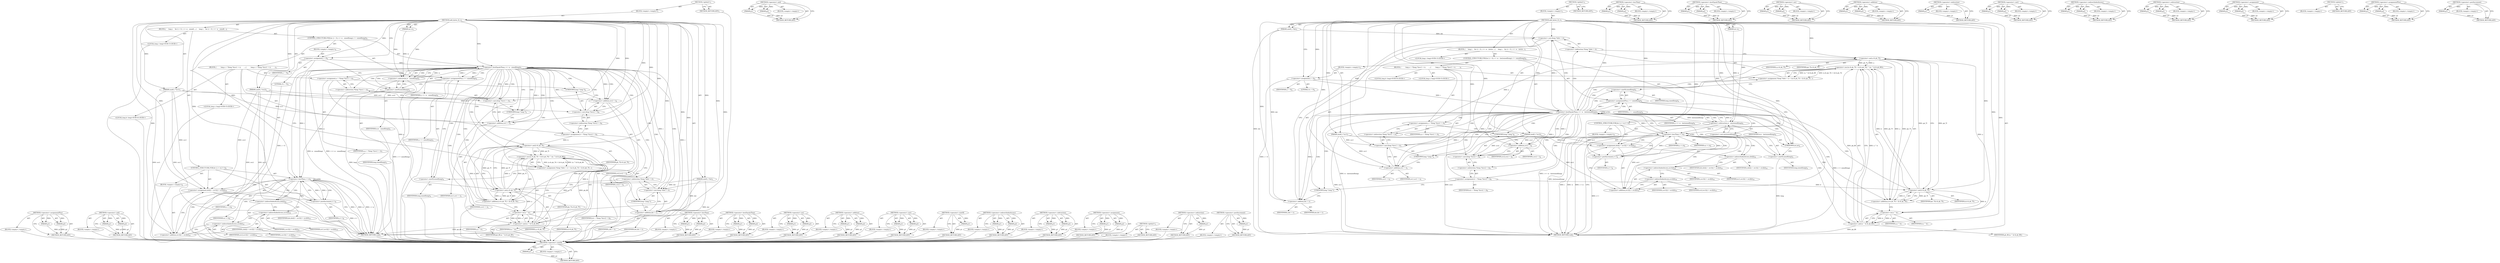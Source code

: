 digraph "&lt;operator&gt;.postIncrement" {
vulnerable_127 [label=<(METHOD,&lt;operator&gt;.assignmentPlus)>];
vulnerable_128 [label=<(PARAM,p1)>];
vulnerable_129 [label=<(PARAM,p2)>];
vulnerable_130 [label=<(BLOCK,&lt;empty&gt;,&lt;empty&gt;)>];
vulnerable_131 [label=<(METHOD_RETURN,ANY)>];
vulnerable_151 [label=<(METHOD,&lt;operator&gt;.and)>];
vulnerable_152 [label=<(PARAM,p1)>];
vulnerable_153 [label=<(PARAM,p2)>];
vulnerable_154 [label=<(BLOCK,&lt;empty&gt;,&lt;empty&gt;)>];
vulnerable_155 [label=<(METHOD_RETURN,ANY)>];
vulnerable_6 [label=<(METHOD,&lt;global&gt;)<SUB>1</SUB>>];
vulnerable_7 [label=<(BLOCK,&lt;empty&gt;,&lt;empty&gt;)<SUB>1</SUB>>];
vulnerable_8 [label=<(METHOD,add_bytes_l2_c)<SUB>1</SUB>>];
vulnerable_9 [label=<(PARAM,uint8_t *dst)<SUB>1</SUB>>];
vulnerable_10 [label=<(PARAM,uint8_t *src1)<SUB>1</SUB>>];
vulnerable_11 [label=<(PARAM,uint8_t *src2)<SUB>1</SUB>>];
vulnerable_12 [label=<(PARAM,int w)<SUB>1</SUB>>];
vulnerable_13 [label=<(BLOCK,{
     long i;
    for (i = 0; i &lt;= w - sizeof(...,{
     long i;
    for (i = 0; i &lt;= w - sizeof(...)<SUB>2</SUB>>];
vulnerable_14 [label="<(LOCAL,long i: long)<SUB>3</SUB>>"];
vulnerable_15 [label=<(CONTROL_STRUCTURE,FOR,for (i = 0;i &lt;= w - sizeof(long);i += sizeof(long)))<SUB>4</SUB>>];
vulnerable_16 [label=<(BLOCK,&lt;empty&gt;,&lt;empty&gt;)<SUB>4</SUB>>];
vulnerable_17 [label=<(&lt;operator&gt;.assignment,i = 0)<SUB>4</SUB>>];
vulnerable_18 [label=<(IDENTIFIER,i,i = 0)<SUB>4</SUB>>];
vulnerable_19 [label=<(LITERAL,0,i = 0)<SUB>4</SUB>>];
vulnerable_20 [label=<(&lt;operator&gt;.lessEqualsThan,i &lt;= w - sizeof(long))<SUB>4</SUB>>];
vulnerable_21 [label=<(IDENTIFIER,i,i &lt;= w - sizeof(long))<SUB>4</SUB>>];
vulnerable_22 [label=<(&lt;operator&gt;.subtraction,w - sizeof(long))<SUB>4</SUB>>];
vulnerable_23 [label=<(IDENTIFIER,w,w - sizeof(long))<SUB>4</SUB>>];
vulnerable_24 [label=<(&lt;operator&gt;.sizeOf,sizeof(long))<SUB>4</SUB>>];
vulnerable_25 [label=<(IDENTIFIER,long,sizeof(long))<SUB>4</SUB>>];
vulnerable_26 [label=<(&lt;operator&gt;.assignmentPlus,i += sizeof(long))<SUB>4</SUB>>];
vulnerable_27 [label=<(IDENTIFIER,i,i += sizeof(long))<SUB>4</SUB>>];
vulnerable_28 [label=<(&lt;operator&gt;.sizeOf,sizeof(long))<SUB>4</SUB>>];
vulnerable_29 [label=<(IDENTIFIER,long,sizeof(long))<SUB>4</SUB>>];
vulnerable_30 [label=<(BLOCK,{
         long a = *(long *)(src1 + i);
      ...,{
         long a = *(long *)(src1 + i);
      ...)<SUB>4</SUB>>];
vulnerable_31 [label="<(LOCAL,long a: long)<SUB>5</SUB>>"];
vulnerable_32 [label=<(&lt;operator&gt;.assignment,a = *(long *)(src1 + i))<SUB>5</SUB>>];
vulnerable_33 [label=<(IDENTIFIER,a,a = *(long *)(src1 + i))<SUB>5</SUB>>];
vulnerable_34 [label=<(&lt;operator&gt;.indirection,*(long *)(src1 + i))<SUB>5</SUB>>];
vulnerable_35 [label=<(&lt;operator&gt;.cast,(long *)(src1 + i))<SUB>5</SUB>>];
vulnerable_36 [label=<(UNKNOWN,long *,long *)<SUB>5</SUB>>];
vulnerable_37 [label=<(&lt;operator&gt;.addition,src1 + i)<SUB>5</SUB>>];
vulnerable_38 [label=<(IDENTIFIER,src1,src1 + i)<SUB>5</SUB>>];
vulnerable_39 [label=<(IDENTIFIER,i,src1 + i)<SUB>5</SUB>>];
vulnerable_40 [label="<(LOCAL,long b: long)<SUB>6</SUB>>"];
vulnerable_41 [label=<(&lt;operator&gt;.assignment,b = *(long *)(src2 + i))<SUB>6</SUB>>];
vulnerable_42 [label=<(IDENTIFIER,b,b = *(long *)(src2 + i))<SUB>6</SUB>>];
vulnerable_43 [label=<(&lt;operator&gt;.indirection,*(long *)(src2 + i))<SUB>6</SUB>>];
vulnerable_44 [label=<(&lt;operator&gt;.cast,(long *)(src2 + i))<SUB>6</SUB>>];
vulnerable_45 [label=<(UNKNOWN,long *,long *)<SUB>6</SUB>>];
vulnerable_46 [label=<(&lt;operator&gt;.addition,src2 + i)<SUB>6</SUB>>];
vulnerable_47 [label=<(IDENTIFIER,src2,src2 + i)<SUB>6</SUB>>];
vulnerable_48 [label=<(IDENTIFIER,i,src2 + i)<SUB>6</SUB>>];
vulnerable_49 [label=<(&lt;operator&gt;.assignment,*(long *)(dst + i) = ((a &amp; pb_7f) + (b &amp; pb_7f)...)<SUB>7</SUB>>];
vulnerable_50 [label=<(&lt;operator&gt;.indirection,*(long *)(dst + i))<SUB>7</SUB>>];
vulnerable_51 [label=<(&lt;operator&gt;.cast,(long *)(dst + i))<SUB>7</SUB>>];
vulnerable_52 [label=<(UNKNOWN,long *,long *)<SUB>7</SUB>>];
vulnerable_53 [label=<(&lt;operator&gt;.addition,dst + i)<SUB>7</SUB>>];
vulnerable_54 [label=<(IDENTIFIER,dst,dst + i)<SUB>7</SUB>>];
vulnerable_55 [label=<(IDENTIFIER,i,dst + i)<SUB>7</SUB>>];
vulnerable_56 [label=<(&lt;operator&gt;.xor,((a &amp; pb_7f) + (b &amp; pb_7f)) ^ ((a ^ b) &amp; pb_80))<SUB>7</SUB>>];
vulnerable_57 [label=<(&lt;operator&gt;.addition,(a &amp; pb_7f) + (b &amp; pb_7f))<SUB>7</SUB>>];
vulnerable_58 [label=<(&lt;operator&gt;.and,a &amp; pb_7f)<SUB>7</SUB>>];
vulnerable_59 [label=<(IDENTIFIER,a,a &amp; pb_7f)<SUB>7</SUB>>];
vulnerable_60 [label=<(IDENTIFIER,pb_7f,a &amp; pb_7f)<SUB>7</SUB>>];
vulnerable_61 [label=<(&lt;operator&gt;.and,b &amp; pb_7f)<SUB>7</SUB>>];
vulnerable_62 [label=<(IDENTIFIER,b,b &amp; pb_7f)<SUB>7</SUB>>];
vulnerable_63 [label=<(IDENTIFIER,pb_7f,b &amp; pb_7f)<SUB>7</SUB>>];
vulnerable_64 [label=<(&lt;operator&gt;.and,(a ^ b) &amp; pb_80)<SUB>7</SUB>>];
vulnerable_65 [label=<(&lt;operator&gt;.xor,a ^ b)<SUB>7</SUB>>];
vulnerable_66 [label=<(IDENTIFIER,a,a ^ b)<SUB>7</SUB>>];
vulnerable_67 [label=<(IDENTIFIER,b,a ^ b)<SUB>7</SUB>>];
vulnerable_68 [label=<(IDENTIFIER,pb_80,(a ^ b) &amp; pb_80)<SUB>7</SUB>>];
vulnerable_69 [label=<(CONTROL_STRUCTURE,FOR,for (;i &lt; w;i++))<SUB>9</SUB>>];
vulnerable_70 [label=<(BLOCK,&lt;empty&gt;,&lt;empty&gt;)<SUB>9</SUB>>];
vulnerable_71 [label=<(&lt;operator&gt;.lessThan,i &lt; w)<SUB>9</SUB>>];
vulnerable_72 [label=<(IDENTIFIER,i,i &lt; w)<SUB>9</SUB>>];
vulnerable_73 [label=<(IDENTIFIER,w,i &lt; w)<SUB>9</SUB>>];
vulnerable_74 [label=<(&lt;operator&gt;.postIncrement,i++)<SUB>9</SUB>>];
vulnerable_75 [label=<(IDENTIFIER,i,i++)<SUB>9</SUB>>];
vulnerable_76 [label=<(&lt;operator&gt;.assignment,dst[i] = src1[i] + src2[i])<SUB>10</SUB>>];
vulnerable_77 [label=<(&lt;operator&gt;.indirectIndexAccess,dst[i])<SUB>10</SUB>>];
vulnerable_78 [label=<(IDENTIFIER,dst,dst[i] = src1[i] + src2[i])<SUB>10</SUB>>];
vulnerable_79 [label=<(IDENTIFIER,i,dst[i] = src1[i] + src2[i])<SUB>10</SUB>>];
vulnerable_80 [label=<(&lt;operator&gt;.addition,src1[i] + src2[i])<SUB>10</SUB>>];
vulnerable_81 [label=<(&lt;operator&gt;.indirectIndexAccess,src1[i])<SUB>10</SUB>>];
vulnerable_82 [label=<(IDENTIFIER,src1,src1[i] + src2[i])<SUB>10</SUB>>];
vulnerable_83 [label=<(IDENTIFIER,i,src1[i] + src2[i])<SUB>10</SUB>>];
vulnerable_84 [label=<(&lt;operator&gt;.indirectIndexAccess,src2[i])<SUB>10</SUB>>];
vulnerable_85 [label=<(IDENTIFIER,src2,src1[i] + src2[i])<SUB>10</SUB>>];
vulnerable_86 [label=<(IDENTIFIER,i,src1[i] + src2[i])<SUB>10</SUB>>];
vulnerable_87 [label=<(METHOD_RETURN,void)<SUB>1</SUB>>];
vulnerable_89 [label=<(METHOD_RETURN,ANY)<SUB>1</SUB>>];
vulnerable_156 [label=<(METHOD,&lt;operator&gt;.lessThan)>];
vulnerable_157 [label=<(PARAM,p1)>];
vulnerable_158 [label=<(PARAM,p2)>];
vulnerable_159 [label=<(BLOCK,&lt;empty&gt;,&lt;empty&gt;)>];
vulnerable_160 [label=<(METHOD_RETURN,ANY)>];
vulnerable_113 [label=<(METHOD,&lt;operator&gt;.lessEqualsThan)>];
vulnerable_114 [label=<(PARAM,p1)>];
vulnerable_115 [label=<(PARAM,p2)>];
vulnerable_116 [label=<(BLOCK,&lt;empty&gt;,&lt;empty&gt;)>];
vulnerable_117 [label=<(METHOD_RETURN,ANY)>];
vulnerable_146 [label=<(METHOD,&lt;operator&gt;.xor)>];
vulnerable_147 [label=<(PARAM,p1)>];
vulnerable_148 [label=<(PARAM,p2)>];
vulnerable_149 [label=<(BLOCK,&lt;empty&gt;,&lt;empty&gt;)>];
vulnerable_150 [label=<(METHOD_RETURN,ANY)>];
vulnerable_141 [label=<(METHOD,&lt;operator&gt;.addition)>];
vulnerable_142 [label=<(PARAM,p1)>];
vulnerable_143 [label=<(PARAM,p2)>];
vulnerable_144 [label=<(BLOCK,&lt;empty&gt;,&lt;empty&gt;)>];
vulnerable_145 [label=<(METHOD_RETURN,ANY)>];
vulnerable_136 [label=<(METHOD,&lt;operator&gt;.cast)>];
vulnerable_137 [label=<(PARAM,p1)>];
vulnerable_138 [label=<(PARAM,p2)>];
vulnerable_139 [label=<(BLOCK,&lt;empty&gt;,&lt;empty&gt;)>];
vulnerable_140 [label=<(METHOD_RETURN,ANY)>];
vulnerable_123 [label=<(METHOD,&lt;operator&gt;.sizeOf)>];
vulnerable_124 [label=<(PARAM,p1)>];
vulnerable_125 [label=<(BLOCK,&lt;empty&gt;,&lt;empty&gt;)>];
vulnerable_126 [label=<(METHOD_RETURN,ANY)>];
vulnerable_165 [label=<(METHOD,&lt;operator&gt;.indirectIndexAccess)>];
vulnerable_166 [label=<(PARAM,p1)>];
vulnerable_167 [label=<(PARAM,p2)>];
vulnerable_168 [label=<(BLOCK,&lt;empty&gt;,&lt;empty&gt;)>];
vulnerable_169 [label=<(METHOD_RETURN,ANY)>];
vulnerable_118 [label=<(METHOD,&lt;operator&gt;.subtraction)>];
vulnerable_119 [label=<(PARAM,p1)>];
vulnerable_120 [label=<(PARAM,p2)>];
vulnerable_121 [label=<(BLOCK,&lt;empty&gt;,&lt;empty&gt;)>];
vulnerable_122 [label=<(METHOD_RETURN,ANY)>];
vulnerable_108 [label=<(METHOD,&lt;operator&gt;.assignment)>];
vulnerable_109 [label=<(PARAM,p1)>];
vulnerable_110 [label=<(PARAM,p2)>];
vulnerable_111 [label=<(BLOCK,&lt;empty&gt;,&lt;empty&gt;)>];
vulnerable_112 [label=<(METHOD_RETURN,ANY)>];
vulnerable_102 [label=<(METHOD,&lt;global&gt;)<SUB>1</SUB>>];
vulnerable_103 [label=<(BLOCK,&lt;empty&gt;,&lt;empty&gt;)>];
vulnerable_104 [label=<(METHOD_RETURN,ANY)>];
vulnerable_132 [label=<(METHOD,&lt;operator&gt;.indirection)>];
vulnerable_133 [label=<(PARAM,p1)>];
vulnerable_134 [label=<(BLOCK,&lt;empty&gt;,&lt;empty&gt;)>];
vulnerable_135 [label=<(METHOD_RETURN,ANY)>];
vulnerable_161 [label=<(METHOD,&lt;operator&gt;.postIncrement)>];
vulnerable_162 [label=<(PARAM,p1)>];
vulnerable_163 [label=<(BLOCK,&lt;empty&gt;,&lt;empty&gt;)>];
vulnerable_164 [label=<(METHOD_RETURN,ANY)>];
fixed_130 [label=<(METHOD,&lt;operator&gt;.sizeOf)>];
fixed_131 [label=<(PARAM,p1)>];
fixed_132 [label=<(BLOCK,&lt;empty&gt;,&lt;empty&gt;)>];
fixed_133 [label=<(METHOD_RETURN,ANY)>];
fixed_153 [label=<(METHOD,&lt;operator&gt;.and)>];
fixed_154 [label=<(PARAM,p1)>];
fixed_155 [label=<(PARAM,p2)>];
fixed_156 [label=<(BLOCK,&lt;empty&gt;,&lt;empty&gt;)>];
fixed_157 [label=<(METHOD_RETURN,ANY)>];
fixed_6 [label=<(METHOD,&lt;global&gt;)<SUB>1</SUB>>];
fixed_7 [label=<(BLOCK,&lt;empty&gt;,&lt;empty&gt;)<SUB>1</SUB>>];
fixed_8 [label=<(METHOD,add_bytes_l2_c)<SUB>1</SUB>>];
fixed_9 [label=<(PARAM,uint8_t *dst)<SUB>1</SUB>>];
fixed_10 [label=<(PARAM,uint8_t *src1)<SUB>1</SUB>>];
fixed_11 [label=<(PARAM,uint8_t *src2)<SUB>1</SUB>>];
fixed_12 [label=<(PARAM,int w)<SUB>1</SUB>>];
fixed_13 [label=<(BLOCK,{
     long i;
    for (i = 0; i &lt;= w - (int)si...,{
     long i;
    for (i = 0; i &lt;= w - (int)si...)<SUB>2</SUB>>];
fixed_14 [label="<(LOCAL,long i: long)<SUB>3</SUB>>"];
fixed_15 [label=<(CONTROL_STRUCTURE,FOR,for (i = 0;i &lt;= w - (int)sizeof(long);i += sizeof(long)))<SUB>4</SUB>>];
fixed_16 [label=<(BLOCK,&lt;empty&gt;,&lt;empty&gt;)<SUB>4</SUB>>];
fixed_17 [label=<(&lt;operator&gt;.assignment,i = 0)<SUB>4</SUB>>];
fixed_18 [label=<(IDENTIFIER,i,i = 0)<SUB>4</SUB>>];
fixed_19 [label=<(LITERAL,0,i = 0)<SUB>4</SUB>>];
fixed_20 [label=<(&lt;operator&gt;.lessEqualsThan,i &lt;= w - (int)sizeof(long))<SUB>4</SUB>>];
fixed_21 [label=<(IDENTIFIER,i,i &lt;= w - (int)sizeof(long))<SUB>4</SUB>>];
fixed_22 [label=<(&lt;operator&gt;.subtraction,w - (int)sizeof(long))<SUB>4</SUB>>];
fixed_23 [label=<(IDENTIFIER,w,w - (int)sizeof(long))<SUB>4</SUB>>];
fixed_24 [label=<(&lt;operator&gt;.cast,(int)sizeof(long))<SUB>4</SUB>>];
fixed_25 [label=<(UNKNOWN,int,int)<SUB>4</SUB>>];
fixed_26 [label=<(&lt;operator&gt;.sizeOf,sizeof(long))<SUB>4</SUB>>];
fixed_27 [label=<(IDENTIFIER,long,sizeof(long))<SUB>4</SUB>>];
fixed_28 [label=<(&lt;operator&gt;.assignmentPlus,i += sizeof(long))<SUB>4</SUB>>];
fixed_29 [label=<(IDENTIFIER,i,i += sizeof(long))<SUB>4</SUB>>];
fixed_30 [label=<(&lt;operator&gt;.sizeOf,sizeof(long))<SUB>4</SUB>>];
fixed_31 [label=<(IDENTIFIER,long,sizeof(long))<SUB>4</SUB>>];
fixed_32 [label=<(BLOCK,{
         long a = *(long *)(src1 + i);
      ...,{
         long a = *(long *)(src1 + i);
      ...)<SUB>4</SUB>>];
fixed_33 [label="<(LOCAL,long a: long)<SUB>5</SUB>>"];
fixed_34 [label=<(&lt;operator&gt;.assignment,a = *(long *)(src1 + i))<SUB>5</SUB>>];
fixed_35 [label=<(IDENTIFIER,a,a = *(long *)(src1 + i))<SUB>5</SUB>>];
fixed_36 [label=<(&lt;operator&gt;.indirection,*(long *)(src1 + i))<SUB>5</SUB>>];
fixed_37 [label=<(&lt;operator&gt;.cast,(long *)(src1 + i))<SUB>5</SUB>>];
fixed_38 [label=<(UNKNOWN,long *,long *)<SUB>5</SUB>>];
fixed_39 [label=<(&lt;operator&gt;.addition,src1 + i)<SUB>5</SUB>>];
fixed_40 [label=<(IDENTIFIER,src1,src1 + i)<SUB>5</SUB>>];
fixed_41 [label=<(IDENTIFIER,i,src1 + i)<SUB>5</SUB>>];
fixed_42 [label="<(LOCAL,long b: long)<SUB>6</SUB>>"];
fixed_43 [label=<(&lt;operator&gt;.assignment,b = *(long *)(src2 + i))<SUB>6</SUB>>];
fixed_44 [label=<(IDENTIFIER,b,b = *(long *)(src2 + i))<SUB>6</SUB>>];
fixed_45 [label=<(&lt;operator&gt;.indirection,*(long *)(src2 + i))<SUB>6</SUB>>];
fixed_46 [label=<(&lt;operator&gt;.cast,(long *)(src2 + i))<SUB>6</SUB>>];
fixed_47 [label=<(UNKNOWN,long *,long *)<SUB>6</SUB>>];
fixed_48 [label=<(&lt;operator&gt;.addition,src2 + i)<SUB>6</SUB>>];
fixed_49 [label=<(IDENTIFIER,src2,src2 + i)<SUB>6</SUB>>];
fixed_50 [label=<(IDENTIFIER,i,src2 + i)<SUB>6</SUB>>];
fixed_51 [label=<(&lt;operator&gt;.assignment,*(long *)(dst + i) = ((a &amp; pb_7f) + (b &amp; pb_7f)...)<SUB>7</SUB>>];
fixed_52 [label=<(&lt;operator&gt;.indirection,*(long *)(dst + i))<SUB>7</SUB>>];
fixed_53 [label=<(&lt;operator&gt;.cast,(long *)(dst + i))<SUB>7</SUB>>];
fixed_54 [label=<(UNKNOWN,long *,long *)<SUB>7</SUB>>];
fixed_55 [label=<(&lt;operator&gt;.addition,dst + i)<SUB>7</SUB>>];
fixed_56 [label=<(IDENTIFIER,dst,dst + i)<SUB>7</SUB>>];
fixed_57 [label=<(IDENTIFIER,i,dst + i)<SUB>7</SUB>>];
fixed_58 [label=<(&lt;operator&gt;.xor,((a &amp; pb_7f) + (b &amp; pb_7f)) ^ ((a ^ b) &amp; pb_80))<SUB>7</SUB>>];
fixed_59 [label=<(&lt;operator&gt;.addition,(a &amp; pb_7f) + (b &amp; pb_7f))<SUB>7</SUB>>];
fixed_60 [label=<(&lt;operator&gt;.and,a &amp; pb_7f)<SUB>7</SUB>>];
fixed_61 [label=<(IDENTIFIER,a,a &amp; pb_7f)<SUB>7</SUB>>];
fixed_62 [label=<(IDENTIFIER,pb_7f,a &amp; pb_7f)<SUB>7</SUB>>];
fixed_63 [label=<(&lt;operator&gt;.and,b &amp; pb_7f)<SUB>7</SUB>>];
fixed_64 [label=<(IDENTIFIER,b,b &amp; pb_7f)<SUB>7</SUB>>];
fixed_65 [label=<(IDENTIFIER,pb_7f,b &amp; pb_7f)<SUB>7</SUB>>];
fixed_66 [label=<(&lt;operator&gt;.and,(a ^ b) &amp; pb_80)<SUB>7</SUB>>];
fixed_67 [label=<(&lt;operator&gt;.xor,a ^ b)<SUB>7</SUB>>];
fixed_68 [label=<(IDENTIFIER,a,a ^ b)<SUB>7</SUB>>];
fixed_69 [label=<(IDENTIFIER,b,a ^ b)<SUB>7</SUB>>];
fixed_70 [label=<(IDENTIFIER,pb_80,(a ^ b) &amp; pb_80)<SUB>7</SUB>>];
fixed_71 [label=<(CONTROL_STRUCTURE,FOR,for (;i &lt; w;i++))<SUB>9</SUB>>];
fixed_72 [label=<(BLOCK,&lt;empty&gt;,&lt;empty&gt;)<SUB>9</SUB>>];
fixed_73 [label=<(&lt;operator&gt;.lessThan,i &lt; w)<SUB>9</SUB>>];
fixed_74 [label=<(IDENTIFIER,i,i &lt; w)<SUB>9</SUB>>];
fixed_75 [label=<(IDENTIFIER,w,i &lt; w)<SUB>9</SUB>>];
fixed_76 [label=<(&lt;operator&gt;.postIncrement,i++)<SUB>9</SUB>>];
fixed_77 [label=<(IDENTIFIER,i,i++)<SUB>9</SUB>>];
fixed_78 [label=<(&lt;operator&gt;.assignment,dst[i] = src1[i] + src2[i])<SUB>10</SUB>>];
fixed_79 [label=<(&lt;operator&gt;.indirectIndexAccess,dst[i])<SUB>10</SUB>>];
fixed_80 [label=<(IDENTIFIER,dst,dst[i] = src1[i] + src2[i])<SUB>10</SUB>>];
fixed_81 [label=<(IDENTIFIER,i,dst[i] = src1[i] + src2[i])<SUB>10</SUB>>];
fixed_82 [label=<(&lt;operator&gt;.addition,src1[i] + src2[i])<SUB>10</SUB>>];
fixed_83 [label=<(&lt;operator&gt;.indirectIndexAccess,src1[i])<SUB>10</SUB>>];
fixed_84 [label=<(IDENTIFIER,src1,src1[i] + src2[i])<SUB>10</SUB>>];
fixed_85 [label=<(IDENTIFIER,i,src1[i] + src2[i])<SUB>10</SUB>>];
fixed_86 [label=<(&lt;operator&gt;.indirectIndexAccess,src2[i])<SUB>10</SUB>>];
fixed_87 [label=<(IDENTIFIER,src2,src1[i] + src2[i])<SUB>10</SUB>>];
fixed_88 [label=<(IDENTIFIER,i,src1[i] + src2[i])<SUB>10</SUB>>];
fixed_89 [label=<(METHOD_RETURN,void)<SUB>1</SUB>>];
fixed_91 [label=<(METHOD_RETURN,ANY)<SUB>1</SUB>>];
fixed_158 [label=<(METHOD,&lt;operator&gt;.lessThan)>];
fixed_159 [label=<(PARAM,p1)>];
fixed_160 [label=<(PARAM,p2)>];
fixed_161 [label=<(BLOCK,&lt;empty&gt;,&lt;empty&gt;)>];
fixed_162 [label=<(METHOD_RETURN,ANY)>];
fixed_115 [label=<(METHOD,&lt;operator&gt;.lessEqualsThan)>];
fixed_116 [label=<(PARAM,p1)>];
fixed_117 [label=<(PARAM,p2)>];
fixed_118 [label=<(BLOCK,&lt;empty&gt;,&lt;empty&gt;)>];
fixed_119 [label=<(METHOD_RETURN,ANY)>];
fixed_148 [label=<(METHOD,&lt;operator&gt;.xor)>];
fixed_149 [label=<(PARAM,p1)>];
fixed_150 [label=<(PARAM,p2)>];
fixed_151 [label=<(BLOCK,&lt;empty&gt;,&lt;empty&gt;)>];
fixed_152 [label=<(METHOD_RETURN,ANY)>];
fixed_143 [label=<(METHOD,&lt;operator&gt;.addition)>];
fixed_144 [label=<(PARAM,p1)>];
fixed_145 [label=<(PARAM,p2)>];
fixed_146 [label=<(BLOCK,&lt;empty&gt;,&lt;empty&gt;)>];
fixed_147 [label=<(METHOD_RETURN,ANY)>];
fixed_139 [label=<(METHOD,&lt;operator&gt;.indirection)>];
fixed_140 [label=<(PARAM,p1)>];
fixed_141 [label=<(BLOCK,&lt;empty&gt;,&lt;empty&gt;)>];
fixed_142 [label=<(METHOD_RETURN,ANY)>];
fixed_125 [label=<(METHOD,&lt;operator&gt;.cast)>];
fixed_126 [label=<(PARAM,p1)>];
fixed_127 [label=<(PARAM,p2)>];
fixed_128 [label=<(BLOCK,&lt;empty&gt;,&lt;empty&gt;)>];
fixed_129 [label=<(METHOD_RETURN,ANY)>];
fixed_167 [label=<(METHOD,&lt;operator&gt;.indirectIndexAccess)>];
fixed_168 [label=<(PARAM,p1)>];
fixed_169 [label=<(PARAM,p2)>];
fixed_170 [label=<(BLOCK,&lt;empty&gt;,&lt;empty&gt;)>];
fixed_171 [label=<(METHOD_RETURN,ANY)>];
fixed_120 [label=<(METHOD,&lt;operator&gt;.subtraction)>];
fixed_121 [label=<(PARAM,p1)>];
fixed_122 [label=<(PARAM,p2)>];
fixed_123 [label=<(BLOCK,&lt;empty&gt;,&lt;empty&gt;)>];
fixed_124 [label=<(METHOD_RETURN,ANY)>];
fixed_110 [label=<(METHOD,&lt;operator&gt;.assignment)>];
fixed_111 [label=<(PARAM,p1)>];
fixed_112 [label=<(PARAM,p2)>];
fixed_113 [label=<(BLOCK,&lt;empty&gt;,&lt;empty&gt;)>];
fixed_114 [label=<(METHOD_RETURN,ANY)>];
fixed_104 [label=<(METHOD,&lt;global&gt;)<SUB>1</SUB>>];
fixed_105 [label=<(BLOCK,&lt;empty&gt;,&lt;empty&gt;)>];
fixed_106 [label=<(METHOD_RETURN,ANY)>];
fixed_134 [label=<(METHOD,&lt;operator&gt;.assignmentPlus)>];
fixed_135 [label=<(PARAM,p1)>];
fixed_136 [label=<(PARAM,p2)>];
fixed_137 [label=<(BLOCK,&lt;empty&gt;,&lt;empty&gt;)>];
fixed_138 [label=<(METHOD_RETURN,ANY)>];
fixed_163 [label=<(METHOD,&lt;operator&gt;.postIncrement)>];
fixed_164 [label=<(PARAM,p1)>];
fixed_165 [label=<(BLOCK,&lt;empty&gt;,&lt;empty&gt;)>];
fixed_166 [label=<(METHOD_RETURN,ANY)>];
vulnerable_127 -> vulnerable_128  [key=0, label="AST: "];
vulnerable_127 -> vulnerable_128  [key=1, label="DDG: "];
vulnerable_127 -> vulnerable_130  [key=0, label="AST: "];
vulnerable_127 -> vulnerable_129  [key=0, label="AST: "];
vulnerable_127 -> vulnerable_129  [key=1, label="DDG: "];
vulnerable_127 -> vulnerable_131  [key=0, label="AST: "];
vulnerable_127 -> vulnerable_131  [key=1, label="CFG: "];
vulnerable_128 -> vulnerable_131  [key=0, label="DDG: p1"];
vulnerable_129 -> vulnerable_131  [key=0, label="DDG: p2"];
vulnerable_130 -> fixed_130  [key=0];
vulnerable_131 -> fixed_130  [key=0];
vulnerable_151 -> vulnerable_152  [key=0, label="AST: "];
vulnerable_151 -> vulnerable_152  [key=1, label="DDG: "];
vulnerable_151 -> vulnerable_154  [key=0, label="AST: "];
vulnerable_151 -> vulnerable_153  [key=0, label="AST: "];
vulnerable_151 -> vulnerable_153  [key=1, label="DDG: "];
vulnerable_151 -> vulnerable_155  [key=0, label="AST: "];
vulnerable_151 -> vulnerable_155  [key=1, label="CFG: "];
vulnerable_152 -> vulnerable_155  [key=0, label="DDG: p1"];
vulnerable_153 -> vulnerable_155  [key=0, label="DDG: p2"];
vulnerable_154 -> fixed_130  [key=0];
vulnerable_155 -> fixed_130  [key=0];
vulnerable_6 -> vulnerable_7  [key=0, label="AST: "];
vulnerable_6 -> vulnerable_89  [key=0, label="AST: "];
vulnerable_6 -> vulnerable_89  [key=1, label="CFG: "];
vulnerable_7 -> vulnerable_8  [key=0, label="AST: "];
vulnerable_8 -> vulnerable_9  [key=0, label="AST: "];
vulnerable_8 -> vulnerable_9  [key=1, label="DDG: "];
vulnerable_8 -> vulnerable_10  [key=0, label="AST: "];
vulnerable_8 -> vulnerable_10  [key=1, label="DDG: "];
vulnerable_8 -> vulnerable_11  [key=0, label="AST: "];
vulnerable_8 -> vulnerable_11  [key=1, label="DDG: "];
vulnerable_8 -> vulnerable_12  [key=0, label="AST: "];
vulnerable_8 -> vulnerable_12  [key=1, label="DDG: "];
vulnerable_8 -> vulnerable_13  [key=0, label="AST: "];
vulnerable_8 -> vulnerable_87  [key=0, label="AST: "];
vulnerable_8 -> vulnerable_17  [key=0, label="CFG: "];
vulnerable_8 -> vulnerable_17  [key=1, label="DDG: "];
vulnerable_8 -> vulnerable_76  [key=0, label="DDG: "];
vulnerable_8 -> vulnerable_20  [key=0, label="DDG: "];
vulnerable_8 -> vulnerable_26  [key=0, label="DDG: "];
vulnerable_8 -> vulnerable_71  [key=0, label="DDG: "];
vulnerable_8 -> vulnerable_74  [key=0, label="DDG: "];
vulnerable_8 -> vulnerable_22  [key=0, label="DDG: "];
vulnerable_8 -> vulnerable_80  [key=0, label="DDG: "];
vulnerable_8 -> vulnerable_35  [key=0, label="DDG: "];
vulnerable_8 -> vulnerable_44  [key=0, label="DDG: "];
vulnerable_8 -> vulnerable_51  [key=0, label="DDG: "];
vulnerable_8 -> vulnerable_64  [key=0, label="DDG: "];
vulnerable_8 -> vulnerable_37  [key=0, label="DDG: "];
vulnerable_8 -> vulnerable_46  [key=0, label="DDG: "];
vulnerable_8 -> vulnerable_53  [key=0, label="DDG: "];
vulnerable_8 -> vulnerable_58  [key=0, label="DDG: "];
vulnerable_8 -> vulnerable_61  [key=0, label="DDG: "];
vulnerable_8 -> vulnerable_65  [key=0, label="DDG: "];
vulnerable_9 -> vulnerable_87  [key=0, label="DDG: dst"];
vulnerable_9 -> vulnerable_51  [key=0, label="DDG: dst"];
vulnerable_9 -> vulnerable_53  [key=0, label="DDG: dst"];
vulnerable_10 -> vulnerable_87  [key=0, label="DDG: src1"];
vulnerable_10 -> vulnerable_76  [key=0, label="DDG: src1"];
vulnerable_10 -> vulnerable_80  [key=0, label="DDG: src1"];
vulnerable_10 -> vulnerable_35  [key=0, label="DDG: src1"];
vulnerable_10 -> vulnerable_37  [key=0, label="DDG: src1"];
vulnerable_11 -> vulnerable_87  [key=0, label="DDG: src2"];
vulnerable_11 -> vulnerable_76  [key=0, label="DDG: src2"];
vulnerable_11 -> vulnerable_80  [key=0, label="DDG: src2"];
vulnerable_11 -> vulnerable_44  [key=0, label="DDG: src2"];
vulnerable_11 -> vulnerable_46  [key=0, label="DDG: src2"];
vulnerable_12 -> vulnerable_22  [key=0, label="DDG: w"];
vulnerable_13 -> vulnerable_14  [key=0, label="AST: "];
vulnerable_13 -> vulnerable_15  [key=0, label="AST: "];
vulnerable_13 -> vulnerable_69  [key=0, label="AST: "];
vulnerable_14 -> fixed_130  [key=0];
vulnerable_15 -> vulnerable_16  [key=0, label="AST: "];
vulnerable_15 -> vulnerable_20  [key=0, label="AST: "];
vulnerable_15 -> vulnerable_26  [key=0, label="AST: "];
vulnerable_15 -> vulnerable_30  [key=0, label="AST: "];
vulnerable_16 -> vulnerable_17  [key=0, label="AST: "];
vulnerable_17 -> vulnerable_18  [key=0, label="AST: "];
vulnerable_17 -> vulnerable_19  [key=0, label="AST: "];
vulnerable_17 -> vulnerable_24  [key=0, label="CFG: "];
vulnerable_17 -> vulnerable_87  [key=0, label="DDG: i = 0"];
vulnerable_17 -> vulnerable_20  [key=0, label="DDG: i"];
vulnerable_18 -> fixed_130  [key=0];
vulnerable_19 -> fixed_130  [key=0];
vulnerable_20 -> vulnerable_21  [key=0, label="AST: "];
vulnerable_20 -> vulnerable_22  [key=0, label="AST: "];
vulnerable_20 -> vulnerable_22  [key=1, label="CDG: "];
vulnerable_20 -> vulnerable_36  [key=0, label="CFG: "];
vulnerable_20 -> vulnerable_36  [key=1, label="CDG: "];
vulnerable_20 -> vulnerable_71  [key=0, label="CFG: "];
vulnerable_20 -> vulnerable_71  [key=1, label="DDG: i"];
vulnerable_20 -> vulnerable_87  [key=0, label="DDG: w - sizeof(long)"];
vulnerable_20 -> vulnerable_87  [key=1, label="DDG: i &lt;= w - sizeof(long)"];
vulnerable_20 -> vulnerable_26  [key=0, label="DDG: i"];
vulnerable_20 -> vulnerable_26  [key=1, label="CDG: "];
vulnerable_20 -> vulnerable_35  [key=0, label="DDG: i"];
vulnerable_20 -> vulnerable_35  [key=1, label="CDG: "];
vulnerable_20 -> vulnerable_44  [key=0, label="DDG: i"];
vulnerable_20 -> vulnerable_44  [key=1, label="CDG: "];
vulnerable_20 -> vulnerable_51  [key=0, label="DDG: i"];
vulnerable_20 -> vulnerable_51  [key=1, label="CDG: "];
vulnerable_20 -> vulnerable_37  [key=0, label="DDG: i"];
vulnerable_20 -> vulnerable_37  [key=1, label="CDG: "];
vulnerable_20 -> vulnerable_46  [key=0, label="DDG: i"];
vulnerable_20 -> vulnerable_46  [key=1, label="CDG: "];
vulnerable_20 -> vulnerable_53  [key=0, label="DDG: i"];
vulnerable_20 -> vulnerable_53  [key=1, label="CDG: "];
vulnerable_20 -> vulnerable_34  [key=0, label="CDG: "];
vulnerable_20 -> vulnerable_32  [key=0, label="CDG: "];
vulnerable_20 -> vulnerable_49  [key=0, label="CDG: "];
vulnerable_20 -> vulnerable_64  [key=0, label="CDG: "];
vulnerable_20 -> vulnerable_57  [key=0, label="CDG: "];
vulnerable_20 -> vulnerable_28  [key=0, label="CDG: "];
vulnerable_20 -> vulnerable_52  [key=0, label="CDG: "];
vulnerable_20 -> vulnerable_20  [key=0, label="CDG: "];
vulnerable_20 -> vulnerable_56  [key=0, label="CDG: "];
vulnerable_20 -> vulnerable_45  [key=0, label="CDG: "];
vulnerable_20 -> vulnerable_65  [key=0, label="CDG: "];
vulnerable_20 -> vulnerable_50  [key=0, label="CDG: "];
vulnerable_20 -> vulnerable_43  [key=0, label="CDG: "];
vulnerable_20 -> vulnerable_24  [key=0, label="CDG: "];
vulnerable_20 -> vulnerable_58  [key=0, label="CDG: "];
vulnerable_20 -> vulnerable_61  [key=0, label="CDG: "];
vulnerable_20 -> vulnerable_41  [key=0, label="CDG: "];
vulnerable_21 -> fixed_130  [key=0];
vulnerable_22 -> vulnerable_23  [key=0, label="AST: "];
vulnerable_22 -> vulnerable_24  [key=0, label="AST: "];
vulnerable_22 -> vulnerable_20  [key=0, label="CFG: "];
vulnerable_22 -> vulnerable_20  [key=1, label="DDG: w"];
vulnerable_22 -> vulnerable_71  [key=0, label="DDG: w"];
vulnerable_23 -> fixed_130  [key=0];
vulnerable_24 -> vulnerable_25  [key=0, label="AST: "];
vulnerable_24 -> vulnerable_22  [key=0, label="CFG: "];
vulnerable_24 -> vulnerable_87  [key=0, label="DDG: long"];
vulnerable_25 -> fixed_130  [key=0];
vulnerable_26 -> vulnerable_27  [key=0, label="AST: "];
vulnerable_26 -> vulnerable_28  [key=0, label="AST: "];
vulnerable_26 -> vulnerable_24  [key=0, label="CFG: "];
vulnerable_26 -> vulnerable_87  [key=0, label="DDG: i += sizeof(long)"];
vulnerable_26 -> vulnerable_20  [key=0, label="DDG: i"];
vulnerable_27 -> fixed_130  [key=0];
vulnerable_28 -> vulnerable_29  [key=0, label="AST: "];
vulnerable_28 -> vulnerable_26  [key=0, label="CFG: "];
vulnerable_29 -> fixed_130  [key=0];
vulnerable_30 -> vulnerable_31  [key=0, label="AST: "];
vulnerable_30 -> vulnerable_32  [key=0, label="AST: "];
vulnerable_30 -> vulnerable_40  [key=0, label="AST: "];
vulnerable_30 -> vulnerable_41  [key=0, label="AST: "];
vulnerable_30 -> vulnerable_49  [key=0, label="AST: "];
vulnerable_31 -> fixed_130  [key=0];
vulnerable_32 -> vulnerable_33  [key=0, label="AST: "];
vulnerable_32 -> vulnerable_34  [key=0, label="AST: "];
vulnerable_32 -> vulnerable_45  [key=0, label="CFG: "];
vulnerable_32 -> vulnerable_58  [key=0, label="DDG: a"];
vulnerable_33 -> fixed_130  [key=0];
vulnerable_34 -> vulnerable_35  [key=0, label="AST: "];
vulnerable_34 -> vulnerable_32  [key=0, label="CFG: "];
vulnerable_35 -> vulnerable_36  [key=0, label="AST: "];
vulnerable_35 -> vulnerable_37  [key=0, label="AST: "];
vulnerable_35 -> vulnerable_34  [key=0, label="CFG: "];
vulnerable_36 -> vulnerable_37  [key=0, label="CFG: "];
vulnerable_37 -> vulnerable_38  [key=0, label="AST: "];
vulnerable_37 -> vulnerable_39  [key=0, label="AST: "];
vulnerable_37 -> vulnerable_35  [key=0, label="CFG: "];
vulnerable_38 -> fixed_130  [key=0];
vulnerable_39 -> fixed_130  [key=0];
vulnerable_40 -> fixed_130  [key=0];
vulnerable_41 -> vulnerable_42  [key=0, label="AST: "];
vulnerable_41 -> vulnerable_43  [key=0, label="AST: "];
vulnerable_41 -> vulnerable_52  [key=0, label="CFG: "];
vulnerable_41 -> vulnerable_61  [key=0, label="DDG: b"];
vulnerable_42 -> fixed_130  [key=0];
vulnerable_43 -> vulnerable_44  [key=0, label="AST: "];
vulnerable_43 -> vulnerable_41  [key=0, label="CFG: "];
vulnerable_44 -> vulnerable_45  [key=0, label="AST: "];
vulnerable_44 -> vulnerable_46  [key=0, label="AST: "];
vulnerable_44 -> vulnerable_43  [key=0, label="CFG: "];
vulnerable_45 -> vulnerable_46  [key=0, label="CFG: "];
vulnerable_46 -> vulnerable_47  [key=0, label="AST: "];
vulnerable_46 -> vulnerable_48  [key=0, label="AST: "];
vulnerable_46 -> vulnerable_44  [key=0, label="CFG: "];
vulnerable_47 -> fixed_130  [key=0];
vulnerable_48 -> fixed_130  [key=0];
vulnerable_49 -> vulnerable_50  [key=0, label="AST: "];
vulnerable_49 -> vulnerable_56  [key=0, label="AST: "];
vulnerable_49 -> vulnerable_28  [key=0, label="CFG: "];
vulnerable_50 -> vulnerable_51  [key=0, label="AST: "];
vulnerable_50 -> vulnerable_58  [key=0, label="CFG: "];
vulnerable_51 -> vulnerable_52  [key=0, label="AST: "];
vulnerable_51 -> vulnerable_53  [key=0, label="AST: "];
vulnerable_51 -> vulnerable_50  [key=0, label="CFG: "];
vulnerable_52 -> vulnerable_53  [key=0, label="CFG: "];
vulnerable_53 -> vulnerable_54  [key=0, label="AST: "];
vulnerable_53 -> vulnerable_55  [key=0, label="AST: "];
vulnerable_53 -> vulnerable_51  [key=0, label="CFG: "];
vulnerable_54 -> fixed_130  [key=0];
vulnerable_55 -> fixed_130  [key=0];
vulnerable_56 -> vulnerable_57  [key=0, label="AST: "];
vulnerable_56 -> vulnerable_64  [key=0, label="AST: "];
vulnerable_56 -> vulnerable_49  [key=0, label="CFG: "];
vulnerable_56 -> vulnerable_49  [key=1, label="DDG: (a &amp; pb_7f) + (b &amp; pb_7f)"];
vulnerable_56 -> vulnerable_49  [key=2, label="DDG: (a ^ b) &amp; pb_80"];
vulnerable_57 -> vulnerable_58  [key=0, label="AST: "];
vulnerable_57 -> vulnerable_61  [key=0, label="AST: "];
vulnerable_57 -> vulnerable_65  [key=0, label="CFG: "];
vulnerable_58 -> vulnerable_59  [key=0, label="AST: "];
vulnerable_58 -> vulnerable_60  [key=0, label="AST: "];
vulnerable_58 -> vulnerable_61  [key=0, label="CFG: "];
vulnerable_58 -> vulnerable_61  [key=1, label="DDG: pb_7f"];
vulnerable_58 -> vulnerable_56  [key=0, label="DDG: a"];
vulnerable_58 -> vulnerable_56  [key=1, label="DDG: pb_7f"];
vulnerable_58 -> vulnerable_57  [key=0, label="DDG: a"];
vulnerable_58 -> vulnerable_57  [key=1, label="DDG: pb_7f"];
vulnerable_58 -> vulnerable_65  [key=0, label="DDG: a"];
vulnerable_59 -> fixed_130  [key=0];
vulnerable_60 -> fixed_130  [key=0];
vulnerable_61 -> vulnerable_62  [key=0, label="AST: "];
vulnerable_61 -> vulnerable_63  [key=0, label="AST: "];
vulnerable_61 -> vulnerable_57  [key=0, label="CFG: "];
vulnerable_61 -> vulnerable_57  [key=1, label="DDG: b"];
vulnerable_61 -> vulnerable_57  [key=2, label="DDG: pb_7f"];
vulnerable_61 -> vulnerable_56  [key=0, label="DDG: b"];
vulnerable_61 -> vulnerable_56  [key=1, label="DDG: pb_7f"];
vulnerable_61 -> vulnerable_58  [key=0, label="DDG: pb_7f"];
vulnerable_61 -> vulnerable_65  [key=0, label="DDG: b"];
vulnerable_62 -> fixed_130  [key=0];
vulnerable_63 -> fixed_130  [key=0];
vulnerable_64 -> vulnerable_65  [key=0, label="AST: "];
vulnerable_64 -> vulnerable_68  [key=0, label="AST: "];
vulnerable_64 -> vulnerable_56  [key=0, label="CFG: "];
vulnerable_64 -> vulnerable_56  [key=1, label="DDG: a ^ b"];
vulnerable_64 -> vulnerable_56  [key=2, label="DDG: pb_80"];
vulnerable_64 -> vulnerable_87  [key=0, label="DDG: pb_80"];
vulnerable_65 -> vulnerable_66  [key=0, label="AST: "];
vulnerable_65 -> vulnerable_67  [key=0, label="AST: "];
vulnerable_65 -> vulnerable_64  [key=0, label="CFG: "];
vulnerable_65 -> vulnerable_64  [key=1, label="DDG: a"];
vulnerable_65 -> vulnerable_64  [key=2, label="DDG: b"];
vulnerable_66 -> fixed_130  [key=0];
vulnerable_67 -> fixed_130  [key=0];
vulnerable_68 -> fixed_130  [key=0];
vulnerable_69 -> vulnerable_70  [key=0, label="AST: "];
vulnerable_69 -> vulnerable_71  [key=0, label="AST: "];
vulnerable_69 -> vulnerable_74  [key=0, label="AST: "];
vulnerable_69 -> vulnerable_76  [key=0, label="AST: "];
vulnerable_70 -> fixed_130  [key=0];
vulnerable_71 -> vulnerable_72  [key=0, label="AST: "];
vulnerable_71 -> vulnerable_73  [key=0, label="AST: "];
vulnerable_71 -> vulnerable_87  [key=0, label="CFG: "];
vulnerable_71 -> vulnerable_87  [key=1, label="DDG: i"];
vulnerable_71 -> vulnerable_87  [key=2, label="DDG: w"];
vulnerable_71 -> vulnerable_87  [key=3, label="DDG: i &lt; w"];
vulnerable_71 -> vulnerable_77  [key=0, label="CFG: "];
vulnerable_71 -> vulnerable_77  [key=1, label="CDG: "];
vulnerable_71 -> vulnerable_74  [key=0, label="DDG: i"];
vulnerable_71 -> vulnerable_74  [key=1, label="CDG: "];
vulnerable_71 -> vulnerable_81  [key=0, label="CDG: "];
vulnerable_71 -> vulnerable_84  [key=0, label="CDG: "];
vulnerable_71 -> vulnerable_76  [key=0, label="CDG: "];
vulnerable_71 -> vulnerable_80  [key=0, label="CDG: "];
vulnerable_71 -> vulnerable_71  [key=0, label="CDG: "];
vulnerable_72 -> fixed_130  [key=0];
vulnerable_73 -> fixed_130  [key=0];
vulnerable_74 -> vulnerable_75  [key=0, label="AST: "];
vulnerable_74 -> vulnerable_71  [key=0, label="CFG: "];
vulnerable_74 -> vulnerable_71  [key=1, label="DDG: i"];
vulnerable_74 -> vulnerable_87  [key=0, label="DDG: i++"];
vulnerable_75 -> fixed_130  [key=0];
vulnerable_76 -> vulnerable_77  [key=0, label="AST: "];
vulnerable_76 -> vulnerable_80  [key=0, label="AST: "];
vulnerable_76 -> vulnerable_74  [key=0, label="CFG: "];
vulnerable_77 -> vulnerable_78  [key=0, label="AST: "];
vulnerable_77 -> vulnerable_79  [key=0, label="AST: "];
vulnerable_77 -> vulnerable_81  [key=0, label="CFG: "];
vulnerable_78 -> fixed_130  [key=0];
vulnerable_79 -> fixed_130  [key=0];
vulnerable_80 -> vulnerable_81  [key=0, label="AST: "];
vulnerable_80 -> vulnerable_84  [key=0, label="AST: "];
vulnerable_80 -> vulnerable_76  [key=0, label="CFG: "];
vulnerable_81 -> vulnerable_82  [key=0, label="AST: "];
vulnerable_81 -> vulnerable_83  [key=0, label="AST: "];
vulnerable_81 -> vulnerable_84  [key=0, label="CFG: "];
vulnerable_82 -> fixed_130  [key=0];
vulnerable_83 -> fixed_130  [key=0];
vulnerable_84 -> vulnerable_85  [key=0, label="AST: "];
vulnerable_84 -> vulnerable_86  [key=0, label="AST: "];
vulnerable_84 -> vulnerable_80  [key=0, label="CFG: "];
vulnerable_85 -> fixed_130  [key=0];
vulnerable_86 -> fixed_130  [key=0];
vulnerable_87 -> fixed_130  [key=0];
vulnerable_89 -> fixed_130  [key=0];
vulnerable_156 -> vulnerable_157  [key=0, label="AST: "];
vulnerable_156 -> vulnerable_157  [key=1, label="DDG: "];
vulnerable_156 -> vulnerable_159  [key=0, label="AST: "];
vulnerable_156 -> vulnerable_158  [key=0, label="AST: "];
vulnerable_156 -> vulnerable_158  [key=1, label="DDG: "];
vulnerable_156 -> vulnerable_160  [key=0, label="AST: "];
vulnerable_156 -> vulnerable_160  [key=1, label="CFG: "];
vulnerable_157 -> vulnerable_160  [key=0, label="DDG: p1"];
vulnerable_158 -> vulnerable_160  [key=0, label="DDG: p2"];
vulnerable_159 -> fixed_130  [key=0];
vulnerable_160 -> fixed_130  [key=0];
vulnerable_113 -> vulnerable_114  [key=0, label="AST: "];
vulnerable_113 -> vulnerable_114  [key=1, label="DDG: "];
vulnerable_113 -> vulnerable_116  [key=0, label="AST: "];
vulnerable_113 -> vulnerable_115  [key=0, label="AST: "];
vulnerable_113 -> vulnerable_115  [key=1, label="DDG: "];
vulnerable_113 -> vulnerable_117  [key=0, label="AST: "];
vulnerable_113 -> vulnerable_117  [key=1, label="CFG: "];
vulnerable_114 -> vulnerable_117  [key=0, label="DDG: p1"];
vulnerable_115 -> vulnerable_117  [key=0, label="DDG: p2"];
vulnerable_116 -> fixed_130  [key=0];
vulnerable_117 -> fixed_130  [key=0];
vulnerable_146 -> vulnerable_147  [key=0, label="AST: "];
vulnerable_146 -> vulnerable_147  [key=1, label="DDG: "];
vulnerable_146 -> vulnerable_149  [key=0, label="AST: "];
vulnerable_146 -> vulnerable_148  [key=0, label="AST: "];
vulnerable_146 -> vulnerable_148  [key=1, label="DDG: "];
vulnerable_146 -> vulnerable_150  [key=0, label="AST: "];
vulnerable_146 -> vulnerable_150  [key=1, label="CFG: "];
vulnerable_147 -> vulnerable_150  [key=0, label="DDG: p1"];
vulnerable_148 -> vulnerable_150  [key=0, label="DDG: p2"];
vulnerable_149 -> fixed_130  [key=0];
vulnerable_150 -> fixed_130  [key=0];
vulnerable_141 -> vulnerable_142  [key=0, label="AST: "];
vulnerable_141 -> vulnerable_142  [key=1, label="DDG: "];
vulnerable_141 -> vulnerable_144  [key=0, label="AST: "];
vulnerable_141 -> vulnerable_143  [key=0, label="AST: "];
vulnerable_141 -> vulnerable_143  [key=1, label="DDG: "];
vulnerable_141 -> vulnerable_145  [key=0, label="AST: "];
vulnerable_141 -> vulnerable_145  [key=1, label="CFG: "];
vulnerable_142 -> vulnerable_145  [key=0, label="DDG: p1"];
vulnerable_143 -> vulnerable_145  [key=0, label="DDG: p2"];
vulnerable_144 -> fixed_130  [key=0];
vulnerable_145 -> fixed_130  [key=0];
vulnerable_136 -> vulnerable_137  [key=0, label="AST: "];
vulnerable_136 -> vulnerable_137  [key=1, label="DDG: "];
vulnerable_136 -> vulnerable_139  [key=0, label="AST: "];
vulnerable_136 -> vulnerable_138  [key=0, label="AST: "];
vulnerable_136 -> vulnerable_138  [key=1, label="DDG: "];
vulnerable_136 -> vulnerable_140  [key=0, label="AST: "];
vulnerable_136 -> vulnerable_140  [key=1, label="CFG: "];
vulnerable_137 -> vulnerable_140  [key=0, label="DDG: p1"];
vulnerable_138 -> vulnerable_140  [key=0, label="DDG: p2"];
vulnerable_139 -> fixed_130  [key=0];
vulnerable_140 -> fixed_130  [key=0];
vulnerable_123 -> vulnerable_124  [key=0, label="AST: "];
vulnerable_123 -> vulnerable_124  [key=1, label="DDG: "];
vulnerable_123 -> vulnerable_125  [key=0, label="AST: "];
vulnerable_123 -> vulnerable_126  [key=0, label="AST: "];
vulnerable_123 -> vulnerable_126  [key=1, label="CFG: "];
vulnerable_124 -> vulnerable_126  [key=0, label="DDG: p1"];
vulnerable_125 -> fixed_130  [key=0];
vulnerable_126 -> fixed_130  [key=0];
vulnerable_165 -> vulnerable_166  [key=0, label="AST: "];
vulnerable_165 -> vulnerable_166  [key=1, label="DDG: "];
vulnerable_165 -> vulnerable_168  [key=0, label="AST: "];
vulnerable_165 -> vulnerable_167  [key=0, label="AST: "];
vulnerable_165 -> vulnerable_167  [key=1, label="DDG: "];
vulnerable_165 -> vulnerable_169  [key=0, label="AST: "];
vulnerable_165 -> vulnerable_169  [key=1, label="CFG: "];
vulnerable_166 -> vulnerable_169  [key=0, label="DDG: p1"];
vulnerable_167 -> vulnerable_169  [key=0, label="DDG: p2"];
vulnerable_168 -> fixed_130  [key=0];
vulnerable_169 -> fixed_130  [key=0];
vulnerable_118 -> vulnerable_119  [key=0, label="AST: "];
vulnerable_118 -> vulnerable_119  [key=1, label="DDG: "];
vulnerable_118 -> vulnerable_121  [key=0, label="AST: "];
vulnerable_118 -> vulnerable_120  [key=0, label="AST: "];
vulnerable_118 -> vulnerable_120  [key=1, label="DDG: "];
vulnerable_118 -> vulnerable_122  [key=0, label="AST: "];
vulnerable_118 -> vulnerable_122  [key=1, label="CFG: "];
vulnerable_119 -> vulnerable_122  [key=0, label="DDG: p1"];
vulnerable_120 -> vulnerable_122  [key=0, label="DDG: p2"];
vulnerable_121 -> fixed_130  [key=0];
vulnerable_122 -> fixed_130  [key=0];
vulnerable_108 -> vulnerable_109  [key=0, label="AST: "];
vulnerable_108 -> vulnerable_109  [key=1, label="DDG: "];
vulnerable_108 -> vulnerable_111  [key=0, label="AST: "];
vulnerable_108 -> vulnerable_110  [key=0, label="AST: "];
vulnerable_108 -> vulnerable_110  [key=1, label="DDG: "];
vulnerable_108 -> vulnerable_112  [key=0, label="AST: "];
vulnerable_108 -> vulnerable_112  [key=1, label="CFG: "];
vulnerable_109 -> vulnerable_112  [key=0, label="DDG: p1"];
vulnerable_110 -> vulnerable_112  [key=0, label="DDG: p2"];
vulnerable_111 -> fixed_130  [key=0];
vulnerable_112 -> fixed_130  [key=0];
vulnerable_102 -> vulnerable_103  [key=0, label="AST: "];
vulnerable_102 -> vulnerable_104  [key=0, label="AST: "];
vulnerable_102 -> vulnerable_104  [key=1, label="CFG: "];
vulnerable_103 -> fixed_130  [key=0];
vulnerable_104 -> fixed_130  [key=0];
vulnerable_132 -> vulnerable_133  [key=0, label="AST: "];
vulnerable_132 -> vulnerable_133  [key=1, label="DDG: "];
vulnerable_132 -> vulnerable_134  [key=0, label="AST: "];
vulnerable_132 -> vulnerable_135  [key=0, label="AST: "];
vulnerable_132 -> vulnerable_135  [key=1, label="CFG: "];
vulnerable_133 -> vulnerable_135  [key=0, label="DDG: p1"];
vulnerable_134 -> fixed_130  [key=0];
vulnerable_135 -> fixed_130  [key=0];
vulnerable_161 -> vulnerable_162  [key=0, label="AST: "];
vulnerable_161 -> vulnerable_162  [key=1, label="DDG: "];
vulnerable_161 -> vulnerable_163  [key=0, label="AST: "];
vulnerable_161 -> vulnerable_164  [key=0, label="AST: "];
vulnerable_161 -> vulnerable_164  [key=1, label="CFG: "];
vulnerable_162 -> vulnerable_164  [key=0, label="DDG: p1"];
vulnerable_163 -> fixed_130  [key=0];
vulnerable_164 -> fixed_130  [key=0];
fixed_130 -> fixed_131  [key=0, label="AST: "];
fixed_130 -> fixed_131  [key=1, label="DDG: "];
fixed_130 -> fixed_132  [key=0, label="AST: "];
fixed_130 -> fixed_133  [key=0, label="AST: "];
fixed_130 -> fixed_133  [key=1, label="CFG: "];
fixed_131 -> fixed_133  [key=0, label="DDG: p1"];
fixed_153 -> fixed_154  [key=0, label="AST: "];
fixed_153 -> fixed_154  [key=1, label="DDG: "];
fixed_153 -> fixed_156  [key=0, label="AST: "];
fixed_153 -> fixed_155  [key=0, label="AST: "];
fixed_153 -> fixed_155  [key=1, label="DDG: "];
fixed_153 -> fixed_157  [key=0, label="AST: "];
fixed_153 -> fixed_157  [key=1, label="CFG: "];
fixed_154 -> fixed_157  [key=0, label="DDG: p1"];
fixed_155 -> fixed_157  [key=0, label="DDG: p2"];
fixed_6 -> fixed_7  [key=0, label="AST: "];
fixed_6 -> fixed_91  [key=0, label="AST: "];
fixed_6 -> fixed_91  [key=1, label="CFG: "];
fixed_7 -> fixed_8  [key=0, label="AST: "];
fixed_8 -> fixed_9  [key=0, label="AST: "];
fixed_8 -> fixed_9  [key=1, label="DDG: "];
fixed_8 -> fixed_10  [key=0, label="AST: "];
fixed_8 -> fixed_10  [key=1, label="DDG: "];
fixed_8 -> fixed_11  [key=0, label="AST: "];
fixed_8 -> fixed_11  [key=1, label="DDG: "];
fixed_8 -> fixed_12  [key=0, label="AST: "];
fixed_8 -> fixed_12  [key=1, label="DDG: "];
fixed_8 -> fixed_13  [key=0, label="AST: "];
fixed_8 -> fixed_89  [key=0, label="AST: "];
fixed_8 -> fixed_17  [key=0, label="CFG: "];
fixed_8 -> fixed_17  [key=1, label="DDG: "];
fixed_8 -> fixed_78  [key=0, label="DDG: "];
fixed_8 -> fixed_20  [key=0, label="DDG: "];
fixed_8 -> fixed_28  [key=0, label="DDG: "];
fixed_8 -> fixed_73  [key=0, label="DDG: "];
fixed_8 -> fixed_76  [key=0, label="DDG: "];
fixed_8 -> fixed_22  [key=0, label="DDG: "];
fixed_8 -> fixed_82  [key=0, label="DDG: "];
fixed_8 -> fixed_37  [key=0, label="DDG: "];
fixed_8 -> fixed_46  [key=0, label="DDG: "];
fixed_8 -> fixed_53  [key=0, label="DDG: "];
fixed_8 -> fixed_66  [key=0, label="DDG: "];
fixed_8 -> fixed_39  [key=0, label="DDG: "];
fixed_8 -> fixed_48  [key=0, label="DDG: "];
fixed_8 -> fixed_55  [key=0, label="DDG: "];
fixed_8 -> fixed_60  [key=0, label="DDG: "];
fixed_8 -> fixed_63  [key=0, label="DDG: "];
fixed_8 -> fixed_67  [key=0, label="DDG: "];
fixed_9 -> fixed_89  [key=0, label="DDG: dst"];
fixed_9 -> fixed_53  [key=0, label="DDG: dst"];
fixed_9 -> fixed_55  [key=0, label="DDG: dst"];
fixed_10 -> fixed_89  [key=0, label="DDG: src1"];
fixed_10 -> fixed_78  [key=0, label="DDG: src1"];
fixed_10 -> fixed_82  [key=0, label="DDG: src1"];
fixed_10 -> fixed_37  [key=0, label="DDG: src1"];
fixed_10 -> fixed_39  [key=0, label="DDG: src1"];
fixed_11 -> fixed_89  [key=0, label="DDG: src2"];
fixed_11 -> fixed_78  [key=0, label="DDG: src2"];
fixed_11 -> fixed_82  [key=0, label="DDG: src2"];
fixed_11 -> fixed_46  [key=0, label="DDG: src2"];
fixed_11 -> fixed_48  [key=0, label="DDG: src2"];
fixed_12 -> fixed_22  [key=0, label="DDG: w"];
fixed_13 -> fixed_14  [key=0, label="AST: "];
fixed_13 -> fixed_15  [key=0, label="AST: "];
fixed_13 -> fixed_71  [key=0, label="AST: "];
fixed_15 -> fixed_16  [key=0, label="AST: "];
fixed_15 -> fixed_20  [key=0, label="AST: "];
fixed_15 -> fixed_28  [key=0, label="AST: "];
fixed_15 -> fixed_32  [key=0, label="AST: "];
fixed_16 -> fixed_17  [key=0, label="AST: "];
fixed_17 -> fixed_18  [key=0, label="AST: "];
fixed_17 -> fixed_19  [key=0, label="AST: "];
fixed_17 -> fixed_25  [key=0, label="CFG: "];
fixed_17 -> fixed_89  [key=0, label="DDG: i = 0"];
fixed_17 -> fixed_20  [key=0, label="DDG: i"];
fixed_20 -> fixed_21  [key=0, label="AST: "];
fixed_20 -> fixed_22  [key=0, label="AST: "];
fixed_20 -> fixed_22  [key=1, label="CDG: "];
fixed_20 -> fixed_38  [key=0, label="CFG: "];
fixed_20 -> fixed_38  [key=1, label="CDG: "];
fixed_20 -> fixed_73  [key=0, label="CFG: "];
fixed_20 -> fixed_73  [key=1, label="DDG: i"];
fixed_20 -> fixed_89  [key=0, label="DDG: w - (int)sizeof(long)"];
fixed_20 -> fixed_89  [key=1, label="DDG: i &lt;= w - (int)sizeof(long)"];
fixed_20 -> fixed_28  [key=0, label="DDG: i"];
fixed_20 -> fixed_28  [key=1, label="CDG: "];
fixed_20 -> fixed_37  [key=0, label="DDG: i"];
fixed_20 -> fixed_37  [key=1, label="CDG: "];
fixed_20 -> fixed_46  [key=0, label="DDG: i"];
fixed_20 -> fixed_46  [key=1, label="CDG: "];
fixed_20 -> fixed_53  [key=0, label="DDG: i"];
fixed_20 -> fixed_53  [key=1, label="CDG: "];
fixed_20 -> fixed_39  [key=0, label="DDG: i"];
fixed_20 -> fixed_39  [key=1, label="CDG: "];
fixed_20 -> fixed_48  [key=0, label="DDG: i"];
fixed_20 -> fixed_48  [key=1, label="CDG: "];
fixed_20 -> fixed_55  [key=0, label="DDG: i"];
fixed_20 -> fixed_55  [key=1, label="CDG: "];
fixed_20 -> fixed_47  [key=0, label="CDG: "];
fixed_20 -> fixed_30  [key=0, label="CDG: "];
fixed_20 -> fixed_34  [key=0, label="CDG: "];
fixed_20 -> fixed_60  [key=0, label="CDG: "];
fixed_20 -> fixed_26  [key=0, label="CDG: "];
fixed_20 -> fixed_51  [key=0, label="CDG: "];
fixed_20 -> fixed_66  [key=0, label="CDG: "];
fixed_20 -> fixed_52  [key=0, label="CDG: "];
fixed_20 -> fixed_20  [key=0, label="CDG: "];
fixed_20 -> fixed_25  [key=0, label="CDG: "];
fixed_20 -> fixed_67  [key=0, label="CDG: "];
fixed_20 -> fixed_45  [key=0, label="CDG: "];
fixed_20 -> fixed_59  [key=0, label="CDG: "];
fixed_20 -> fixed_54  [key=0, label="CDG: "];
fixed_20 -> fixed_43  [key=0, label="CDG: "];
fixed_20 -> fixed_24  [key=0, label="CDG: "];
fixed_20 -> fixed_58  [key=0, label="CDG: "];
fixed_20 -> fixed_36  [key=0, label="CDG: "];
fixed_20 -> fixed_63  [key=0, label="CDG: "];
fixed_22 -> fixed_23  [key=0, label="AST: "];
fixed_22 -> fixed_24  [key=0, label="AST: "];
fixed_22 -> fixed_20  [key=0, label="CFG: "];
fixed_22 -> fixed_20  [key=1, label="DDG: w"];
fixed_22 -> fixed_20  [key=2, label="DDG: (int)sizeof(long)"];
fixed_22 -> fixed_89  [key=0, label="DDG: (int)sizeof(long)"];
fixed_22 -> fixed_73  [key=0, label="DDG: w"];
fixed_24 -> fixed_25  [key=0, label="AST: "];
fixed_24 -> fixed_26  [key=0, label="AST: "];
fixed_24 -> fixed_22  [key=0, label="CFG: "];
fixed_25 -> fixed_26  [key=0, label="CFG: "];
fixed_26 -> fixed_27  [key=0, label="AST: "];
fixed_26 -> fixed_24  [key=0, label="CFG: "];
fixed_26 -> fixed_89  [key=0, label="DDG: long"];
fixed_28 -> fixed_29  [key=0, label="AST: "];
fixed_28 -> fixed_30  [key=0, label="AST: "];
fixed_28 -> fixed_25  [key=0, label="CFG: "];
fixed_28 -> fixed_89  [key=0, label="DDG: i += sizeof(long)"];
fixed_28 -> fixed_20  [key=0, label="DDG: i"];
fixed_30 -> fixed_31  [key=0, label="AST: "];
fixed_30 -> fixed_28  [key=0, label="CFG: "];
fixed_32 -> fixed_33  [key=0, label="AST: "];
fixed_32 -> fixed_34  [key=0, label="AST: "];
fixed_32 -> fixed_42  [key=0, label="AST: "];
fixed_32 -> fixed_43  [key=0, label="AST: "];
fixed_32 -> fixed_51  [key=0, label="AST: "];
fixed_34 -> fixed_35  [key=0, label="AST: "];
fixed_34 -> fixed_36  [key=0, label="AST: "];
fixed_34 -> fixed_47  [key=0, label="CFG: "];
fixed_34 -> fixed_60  [key=0, label="DDG: a"];
fixed_36 -> fixed_37  [key=0, label="AST: "];
fixed_36 -> fixed_34  [key=0, label="CFG: "];
fixed_37 -> fixed_38  [key=0, label="AST: "];
fixed_37 -> fixed_39  [key=0, label="AST: "];
fixed_37 -> fixed_36  [key=0, label="CFG: "];
fixed_38 -> fixed_39  [key=0, label="CFG: "];
fixed_39 -> fixed_40  [key=0, label="AST: "];
fixed_39 -> fixed_41  [key=0, label="AST: "];
fixed_39 -> fixed_37  [key=0, label="CFG: "];
fixed_43 -> fixed_44  [key=0, label="AST: "];
fixed_43 -> fixed_45  [key=0, label="AST: "];
fixed_43 -> fixed_54  [key=0, label="CFG: "];
fixed_43 -> fixed_63  [key=0, label="DDG: b"];
fixed_45 -> fixed_46  [key=0, label="AST: "];
fixed_45 -> fixed_43  [key=0, label="CFG: "];
fixed_46 -> fixed_47  [key=0, label="AST: "];
fixed_46 -> fixed_48  [key=0, label="AST: "];
fixed_46 -> fixed_45  [key=0, label="CFG: "];
fixed_47 -> fixed_48  [key=0, label="CFG: "];
fixed_48 -> fixed_49  [key=0, label="AST: "];
fixed_48 -> fixed_50  [key=0, label="AST: "];
fixed_48 -> fixed_46  [key=0, label="CFG: "];
fixed_51 -> fixed_52  [key=0, label="AST: "];
fixed_51 -> fixed_58  [key=0, label="AST: "];
fixed_51 -> fixed_30  [key=0, label="CFG: "];
fixed_52 -> fixed_53  [key=0, label="AST: "];
fixed_52 -> fixed_60  [key=0, label="CFG: "];
fixed_53 -> fixed_54  [key=0, label="AST: "];
fixed_53 -> fixed_55  [key=0, label="AST: "];
fixed_53 -> fixed_52  [key=0, label="CFG: "];
fixed_54 -> fixed_55  [key=0, label="CFG: "];
fixed_55 -> fixed_56  [key=0, label="AST: "];
fixed_55 -> fixed_57  [key=0, label="AST: "];
fixed_55 -> fixed_53  [key=0, label="CFG: "];
fixed_58 -> fixed_59  [key=0, label="AST: "];
fixed_58 -> fixed_66  [key=0, label="AST: "];
fixed_58 -> fixed_51  [key=0, label="CFG: "];
fixed_58 -> fixed_51  [key=1, label="DDG: (a &amp; pb_7f) + (b &amp; pb_7f)"];
fixed_58 -> fixed_51  [key=2, label="DDG: (a ^ b) &amp; pb_80"];
fixed_59 -> fixed_60  [key=0, label="AST: "];
fixed_59 -> fixed_63  [key=0, label="AST: "];
fixed_59 -> fixed_67  [key=0, label="CFG: "];
fixed_60 -> fixed_61  [key=0, label="AST: "];
fixed_60 -> fixed_62  [key=0, label="AST: "];
fixed_60 -> fixed_63  [key=0, label="CFG: "];
fixed_60 -> fixed_63  [key=1, label="DDG: pb_7f"];
fixed_60 -> fixed_58  [key=0, label="DDG: a"];
fixed_60 -> fixed_58  [key=1, label="DDG: pb_7f"];
fixed_60 -> fixed_59  [key=0, label="DDG: a"];
fixed_60 -> fixed_59  [key=1, label="DDG: pb_7f"];
fixed_60 -> fixed_67  [key=0, label="DDG: a"];
fixed_63 -> fixed_64  [key=0, label="AST: "];
fixed_63 -> fixed_65  [key=0, label="AST: "];
fixed_63 -> fixed_59  [key=0, label="CFG: "];
fixed_63 -> fixed_59  [key=1, label="DDG: b"];
fixed_63 -> fixed_59  [key=2, label="DDG: pb_7f"];
fixed_63 -> fixed_58  [key=0, label="DDG: b"];
fixed_63 -> fixed_58  [key=1, label="DDG: pb_7f"];
fixed_63 -> fixed_60  [key=0, label="DDG: pb_7f"];
fixed_63 -> fixed_67  [key=0, label="DDG: b"];
fixed_66 -> fixed_67  [key=0, label="AST: "];
fixed_66 -> fixed_70  [key=0, label="AST: "];
fixed_66 -> fixed_58  [key=0, label="CFG: "];
fixed_66 -> fixed_58  [key=1, label="DDG: a ^ b"];
fixed_66 -> fixed_58  [key=2, label="DDG: pb_80"];
fixed_66 -> fixed_89  [key=0, label="DDG: pb_80"];
fixed_67 -> fixed_68  [key=0, label="AST: "];
fixed_67 -> fixed_69  [key=0, label="AST: "];
fixed_67 -> fixed_66  [key=0, label="CFG: "];
fixed_67 -> fixed_66  [key=1, label="DDG: a"];
fixed_67 -> fixed_66  [key=2, label="DDG: b"];
fixed_71 -> fixed_72  [key=0, label="AST: "];
fixed_71 -> fixed_73  [key=0, label="AST: "];
fixed_71 -> fixed_76  [key=0, label="AST: "];
fixed_71 -> fixed_78  [key=0, label="AST: "];
fixed_73 -> fixed_74  [key=0, label="AST: "];
fixed_73 -> fixed_75  [key=0, label="AST: "];
fixed_73 -> fixed_89  [key=0, label="CFG: "];
fixed_73 -> fixed_89  [key=1, label="DDG: i"];
fixed_73 -> fixed_89  [key=2, label="DDG: w"];
fixed_73 -> fixed_89  [key=3, label="DDG: i &lt; w"];
fixed_73 -> fixed_79  [key=0, label="CFG: "];
fixed_73 -> fixed_79  [key=1, label="CDG: "];
fixed_73 -> fixed_76  [key=0, label="DDG: i"];
fixed_73 -> fixed_76  [key=1, label="CDG: "];
fixed_73 -> fixed_73  [key=0, label="CDG: "];
fixed_73 -> fixed_82  [key=0, label="CDG: "];
fixed_73 -> fixed_83  [key=0, label="CDG: "];
fixed_73 -> fixed_78  [key=0, label="CDG: "];
fixed_73 -> fixed_86  [key=0, label="CDG: "];
fixed_76 -> fixed_77  [key=0, label="AST: "];
fixed_76 -> fixed_73  [key=0, label="CFG: "];
fixed_76 -> fixed_73  [key=1, label="DDG: i"];
fixed_76 -> fixed_89  [key=0, label="DDG: i++"];
fixed_78 -> fixed_79  [key=0, label="AST: "];
fixed_78 -> fixed_82  [key=0, label="AST: "];
fixed_78 -> fixed_76  [key=0, label="CFG: "];
fixed_79 -> fixed_80  [key=0, label="AST: "];
fixed_79 -> fixed_81  [key=0, label="AST: "];
fixed_79 -> fixed_83  [key=0, label="CFG: "];
fixed_82 -> fixed_83  [key=0, label="AST: "];
fixed_82 -> fixed_86  [key=0, label="AST: "];
fixed_82 -> fixed_78  [key=0, label="CFG: "];
fixed_83 -> fixed_84  [key=0, label="AST: "];
fixed_83 -> fixed_85  [key=0, label="AST: "];
fixed_83 -> fixed_86  [key=0, label="CFG: "];
fixed_86 -> fixed_87  [key=0, label="AST: "];
fixed_86 -> fixed_88  [key=0, label="AST: "];
fixed_86 -> fixed_82  [key=0, label="CFG: "];
fixed_158 -> fixed_159  [key=0, label="AST: "];
fixed_158 -> fixed_159  [key=1, label="DDG: "];
fixed_158 -> fixed_161  [key=0, label="AST: "];
fixed_158 -> fixed_160  [key=0, label="AST: "];
fixed_158 -> fixed_160  [key=1, label="DDG: "];
fixed_158 -> fixed_162  [key=0, label="AST: "];
fixed_158 -> fixed_162  [key=1, label="CFG: "];
fixed_159 -> fixed_162  [key=0, label="DDG: p1"];
fixed_160 -> fixed_162  [key=0, label="DDG: p2"];
fixed_115 -> fixed_116  [key=0, label="AST: "];
fixed_115 -> fixed_116  [key=1, label="DDG: "];
fixed_115 -> fixed_118  [key=0, label="AST: "];
fixed_115 -> fixed_117  [key=0, label="AST: "];
fixed_115 -> fixed_117  [key=1, label="DDG: "];
fixed_115 -> fixed_119  [key=0, label="AST: "];
fixed_115 -> fixed_119  [key=1, label="CFG: "];
fixed_116 -> fixed_119  [key=0, label="DDG: p1"];
fixed_117 -> fixed_119  [key=0, label="DDG: p2"];
fixed_148 -> fixed_149  [key=0, label="AST: "];
fixed_148 -> fixed_149  [key=1, label="DDG: "];
fixed_148 -> fixed_151  [key=0, label="AST: "];
fixed_148 -> fixed_150  [key=0, label="AST: "];
fixed_148 -> fixed_150  [key=1, label="DDG: "];
fixed_148 -> fixed_152  [key=0, label="AST: "];
fixed_148 -> fixed_152  [key=1, label="CFG: "];
fixed_149 -> fixed_152  [key=0, label="DDG: p1"];
fixed_150 -> fixed_152  [key=0, label="DDG: p2"];
fixed_143 -> fixed_144  [key=0, label="AST: "];
fixed_143 -> fixed_144  [key=1, label="DDG: "];
fixed_143 -> fixed_146  [key=0, label="AST: "];
fixed_143 -> fixed_145  [key=0, label="AST: "];
fixed_143 -> fixed_145  [key=1, label="DDG: "];
fixed_143 -> fixed_147  [key=0, label="AST: "];
fixed_143 -> fixed_147  [key=1, label="CFG: "];
fixed_144 -> fixed_147  [key=0, label="DDG: p1"];
fixed_145 -> fixed_147  [key=0, label="DDG: p2"];
fixed_139 -> fixed_140  [key=0, label="AST: "];
fixed_139 -> fixed_140  [key=1, label="DDG: "];
fixed_139 -> fixed_141  [key=0, label="AST: "];
fixed_139 -> fixed_142  [key=0, label="AST: "];
fixed_139 -> fixed_142  [key=1, label="CFG: "];
fixed_140 -> fixed_142  [key=0, label="DDG: p1"];
fixed_125 -> fixed_126  [key=0, label="AST: "];
fixed_125 -> fixed_126  [key=1, label="DDG: "];
fixed_125 -> fixed_128  [key=0, label="AST: "];
fixed_125 -> fixed_127  [key=0, label="AST: "];
fixed_125 -> fixed_127  [key=1, label="DDG: "];
fixed_125 -> fixed_129  [key=0, label="AST: "];
fixed_125 -> fixed_129  [key=1, label="CFG: "];
fixed_126 -> fixed_129  [key=0, label="DDG: p1"];
fixed_127 -> fixed_129  [key=0, label="DDG: p2"];
fixed_167 -> fixed_168  [key=0, label="AST: "];
fixed_167 -> fixed_168  [key=1, label="DDG: "];
fixed_167 -> fixed_170  [key=0, label="AST: "];
fixed_167 -> fixed_169  [key=0, label="AST: "];
fixed_167 -> fixed_169  [key=1, label="DDG: "];
fixed_167 -> fixed_171  [key=0, label="AST: "];
fixed_167 -> fixed_171  [key=1, label="CFG: "];
fixed_168 -> fixed_171  [key=0, label="DDG: p1"];
fixed_169 -> fixed_171  [key=0, label="DDG: p2"];
fixed_120 -> fixed_121  [key=0, label="AST: "];
fixed_120 -> fixed_121  [key=1, label="DDG: "];
fixed_120 -> fixed_123  [key=0, label="AST: "];
fixed_120 -> fixed_122  [key=0, label="AST: "];
fixed_120 -> fixed_122  [key=1, label="DDG: "];
fixed_120 -> fixed_124  [key=0, label="AST: "];
fixed_120 -> fixed_124  [key=1, label="CFG: "];
fixed_121 -> fixed_124  [key=0, label="DDG: p1"];
fixed_122 -> fixed_124  [key=0, label="DDG: p2"];
fixed_110 -> fixed_111  [key=0, label="AST: "];
fixed_110 -> fixed_111  [key=1, label="DDG: "];
fixed_110 -> fixed_113  [key=0, label="AST: "];
fixed_110 -> fixed_112  [key=0, label="AST: "];
fixed_110 -> fixed_112  [key=1, label="DDG: "];
fixed_110 -> fixed_114  [key=0, label="AST: "];
fixed_110 -> fixed_114  [key=1, label="CFG: "];
fixed_111 -> fixed_114  [key=0, label="DDG: p1"];
fixed_112 -> fixed_114  [key=0, label="DDG: p2"];
fixed_104 -> fixed_105  [key=0, label="AST: "];
fixed_104 -> fixed_106  [key=0, label="AST: "];
fixed_104 -> fixed_106  [key=1, label="CFG: "];
fixed_134 -> fixed_135  [key=0, label="AST: "];
fixed_134 -> fixed_135  [key=1, label="DDG: "];
fixed_134 -> fixed_137  [key=0, label="AST: "];
fixed_134 -> fixed_136  [key=0, label="AST: "];
fixed_134 -> fixed_136  [key=1, label="DDG: "];
fixed_134 -> fixed_138  [key=0, label="AST: "];
fixed_134 -> fixed_138  [key=1, label="CFG: "];
fixed_135 -> fixed_138  [key=0, label="DDG: p1"];
fixed_136 -> fixed_138  [key=0, label="DDG: p2"];
fixed_163 -> fixed_164  [key=0, label="AST: "];
fixed_163 -> fixed_164  [key=1, label="DDG: "];
fixed_163 -> fixed_165  [key=0, label="AST: "];
fixed_163 -> fixed_166  [key=0, label="AST: "];
fixed_163 -> fixed_166  [key=1, label="CFG: "];
fixed_164 -> fixed_166  [key=0, label="DDG: p1"];
}
